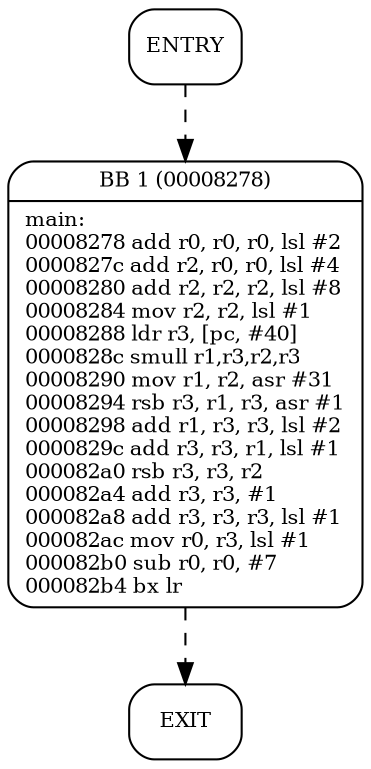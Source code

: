 digraph main{
node [shape=Mrecord, labeljust=l, fontsize=10];
	"0" [label="ENTRY"]
	"0" -> "1" [style=dashed, weight=1];
	"1" [label="{BB 1 (00008278) | main:\l00008278    add r0, r0, r0, lsl #2\l0000827c    add r2, r0, r0, lsl #4\l00008280    add r2, r2, r2, lsl #8\l00008284    mov r2, r2, lsl #1\l00008288    ldr r3, [pc, #40]\l0000828c    smull r1,r3,r2,r3\l00008290    mov r1, r2, asr #31\l00008294    rsb r3, r1, r3, asr #1\l00008298    add r1, r3, r3, lsl #2\l0000829c    add r3, r3, r1, lsl #1\l000082a0    rsb r3, r3, r2\l000082a4    add r3, r3, #1\l000082a8    add r3, r3, r3, lsl #1\l000082ac    mov r0, r3, lsl #1\l000082b0    sub r0, r0, #7\l000082b4    bx lr\l }"]
	"1" -> "2" [style=dashed, weight=1];
	"2" [label="EXIT"]
}
